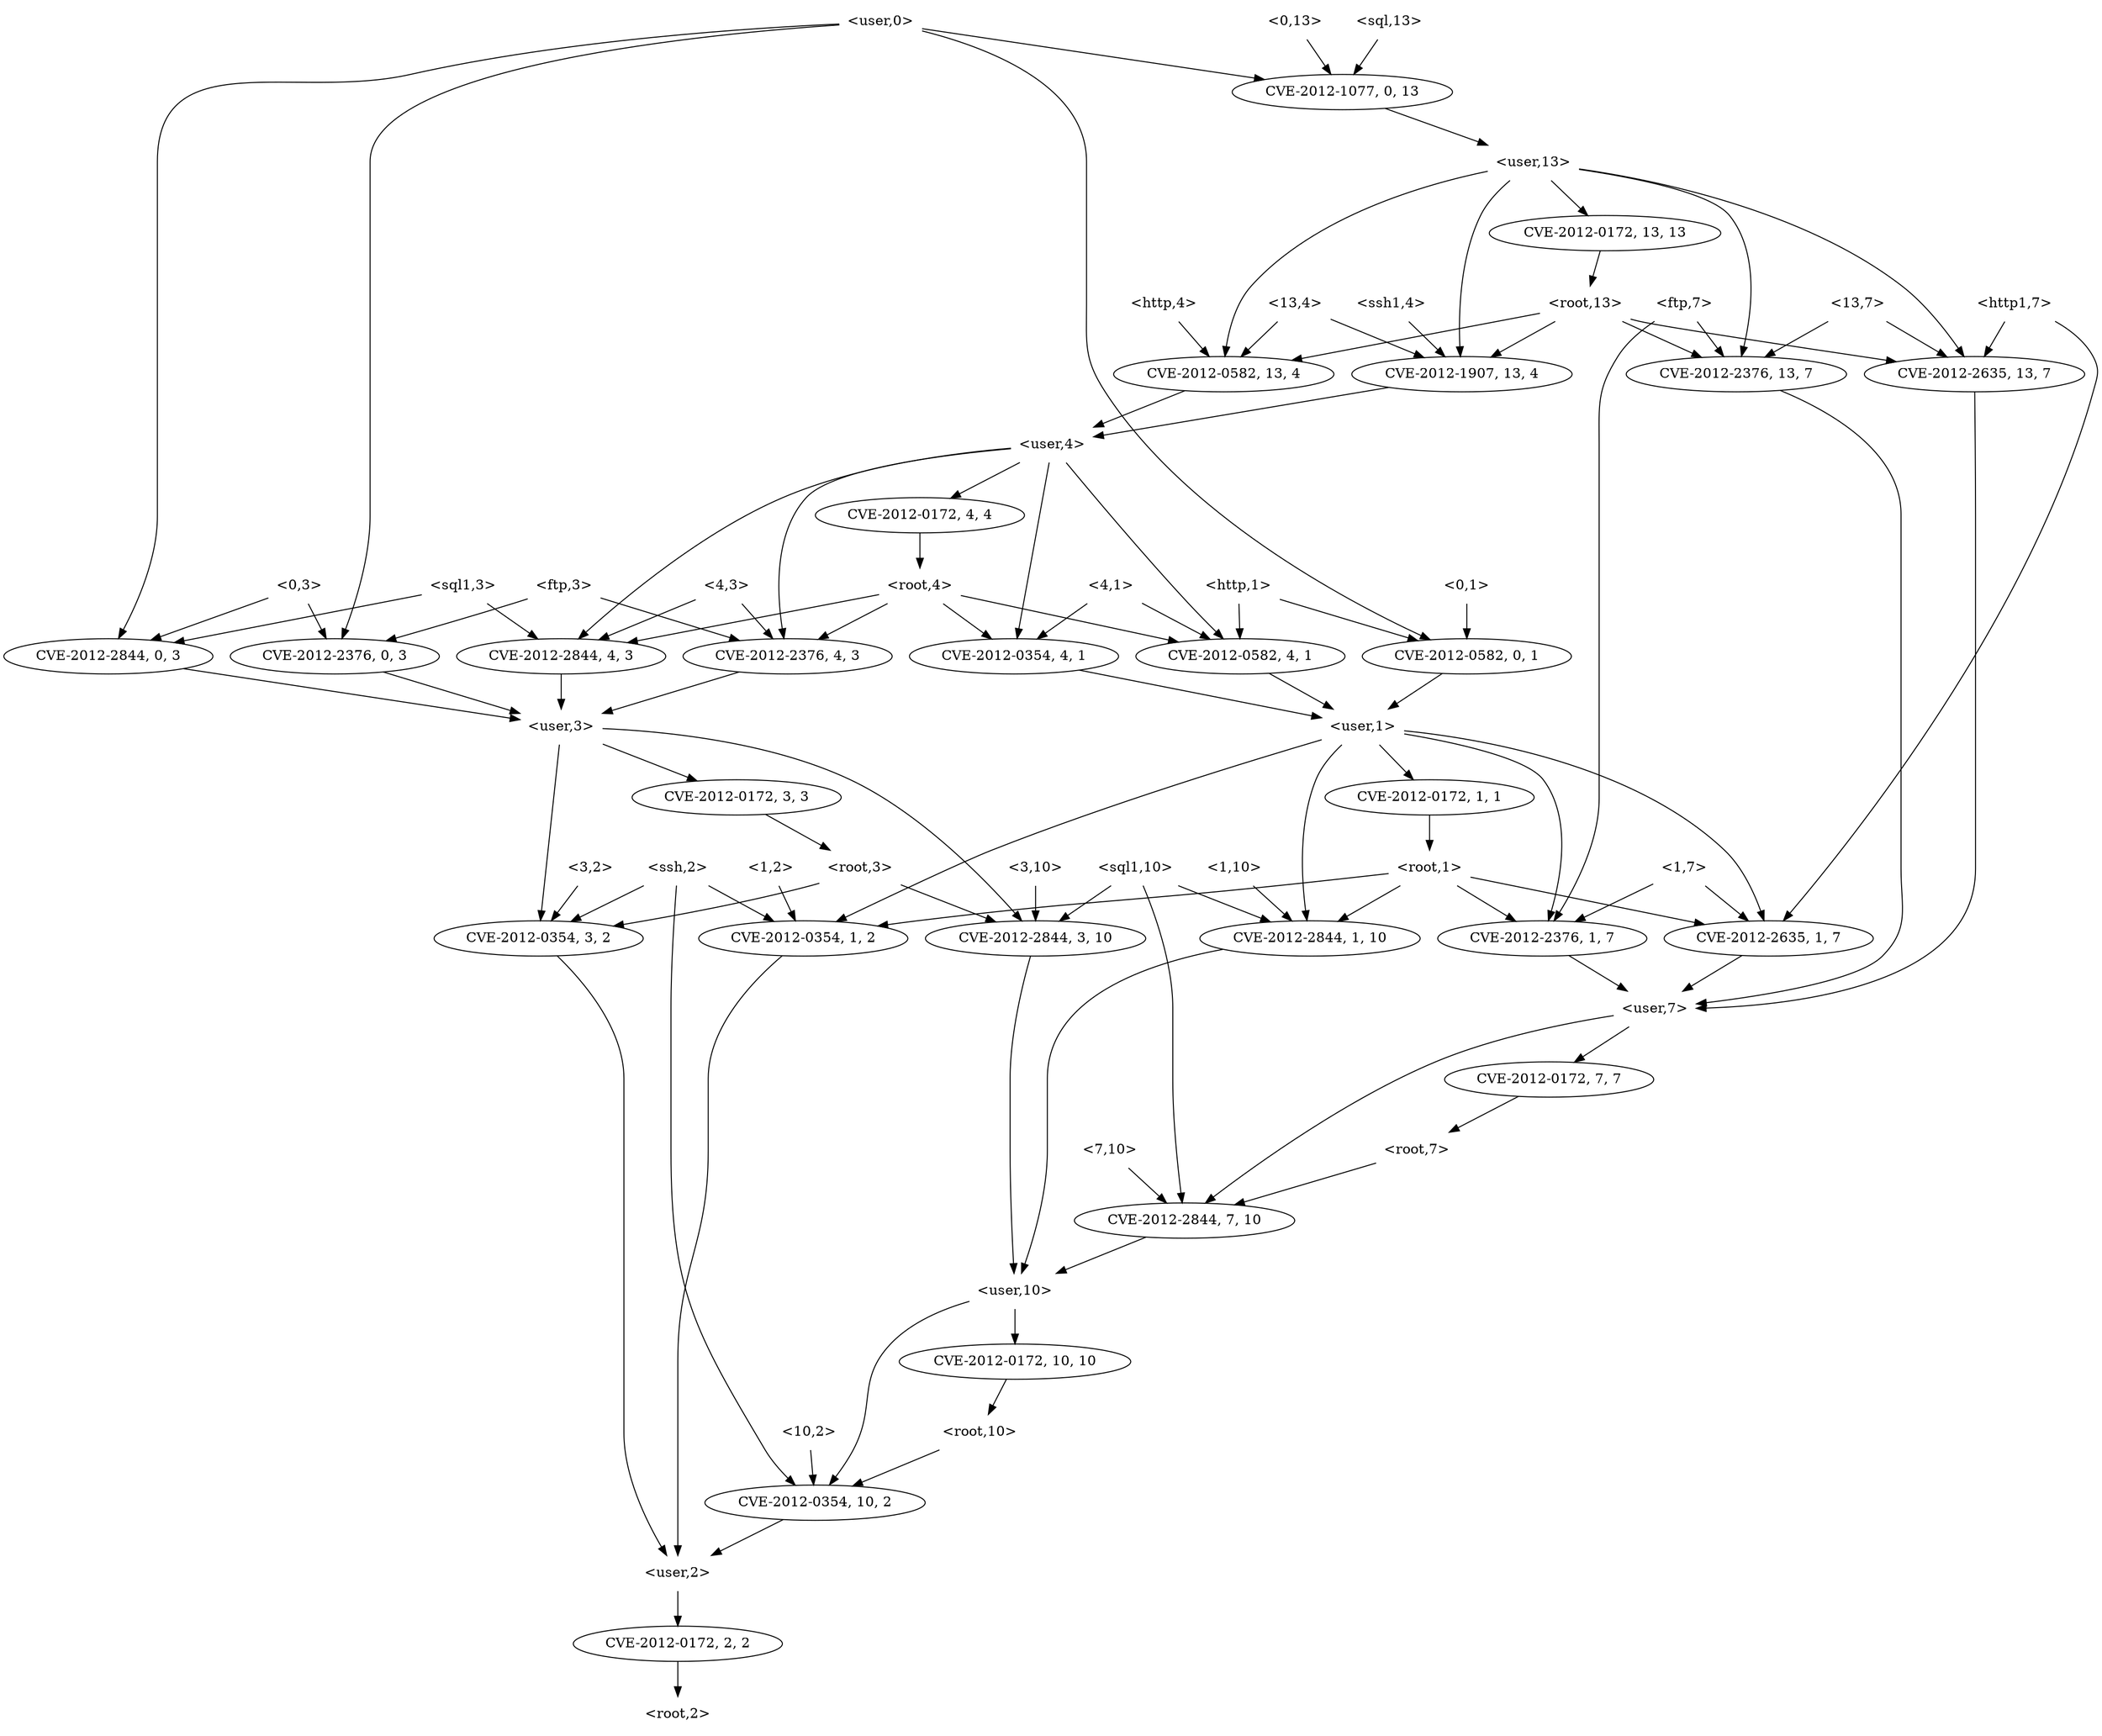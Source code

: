 strict digraph {
	graph [bb="0,0,1700,1764"];
	node [label="\N"];
	"<0,3>"	 [height=0.5,
		pos="248,1170",
		shape=plaintext,
		width=0.75];
	"<v_ftp,0,3>"	 [height=0.5,
		label=<CVE-2012-2376, 0, 3>,
		pos="88,1098",
		width=2.4499];
	"<0,3>" -> "<v_ftp,0,3>"	 [pos="e,123.42,1114.5 220.86,1157.1 196.75,1146.6 161.04,1131 132.72,1118.6"];
	"<v_sql1,0,3>"	 [height=0.5,
		label=<CVE-2012-2844, 0, 3>,
		pos="283,1098",
		width=2.4499];
	"<0,3>" -> "<v_sql1,0,3>"	 [pos="e,274.45,1116.1 256.65,1151.7 260.64,1143.7 265.45,1134.1 269.87,1125.3"];
	"<user,3>"	 [height=0.5,
		pos="478,1026",
		shape=plaintext,
		width=0.91667];
	"<v_ftp,0,3>" -> "<user,3>"	 [pos="e,444.65,1033 151.96,1085.5 231.72,1071.2 365.89,1047.1 434.6,1034.8"];
	"<v_sql1,0,3>" -> "<user,3>"	 [pos="e,444.95,1038.9 324.83,1082 357.39,1070.3 402.39,1054.1 435.19,1042.4"];
	"<v_http,4,1>"	 [height=0.5,
		label=<CVE-2012-0582, 4, 1>,
		pos="1100,1098",
		width=2.4499];
	"<user,1>"	 [height=0.5,
		pos="1100,1026",
		shape=plaintext,
		width=0.91667];
	"<v_http,4,1>" -> "<user,1>"	 [pos="e,1100,1044.1 1100,1079.7 1100,1072 1100,1062.7 1100,1054.1"];
	"<v_ftp,1,7>"	 [height=0.5,
		label=<CVE-2012-2376, 1, 7>,
		pos="1170,810",
		width=2.4499];
	"<user,1>" -> "<v_ftp,1,7>"	 [pos="e,1179.9,828.35 1133.3,1016.4 1155.6,1008.8 1183.3,995.11 1197,972 1222,929.85 1200.9,871.18 1184.6,837.54"];
	"<v_http1,1,7>"	 [height=0.5,
		label=<CVE-2012-2635, 1, 7>,
		pos="1365,810",
		width=2.4499];
	"<user,1>" -> "<v_http1,1,7>"	 [pos="e,1378.1,827.97 1133.2,1022.2 1196.5,1014.9 1333.2,989.07 1392,900 1404.7,880.77 1394.8,855.34 1383.7,836.58"];
	"<v_ssh,1,2>"	 [height=0.5,
		label=<CVE-2012-0354, 1, 2>,
		pos="486,810",
		width=2.4499];
	"<user,1>" -> "<v_ssh,1,2>"	 [pos="e,511.01,827.27 1066.7,1018.6 990.55,1003.5 798.47,961.75 647,900 601.11,881.29 551.69,852.56 519.89,832.83"];
	"<v_root,1,1>"	 [height=0.5,
		label=<CVE-2012-0172, 1, 1>,
		pos="1100,954",
		width=2.4499];
	"<user,1>" -> "<v_root,1,1>"	 [pos="e,1100,972.1 1100,1007.7 1100,999.98 1100,990.71 1100,982.11"];
	"<v_sql1,1,10>"	 [height=0.5,
		label=<CVE-2012-2844, 1, 10>,
		pos="927,810",
		width=2.5686];
	"<user,1>" -> "<v_sql1,1,10>"	 [pos="e,931.24,828.06 1066.9,1013.1 1046.4,1004.4 1020.6,990.71 1003,972 966.11,932.86 944.26,872.55 934.04,837.93"];
	"<root,3>"	 [height=0.5,
		pos="527,882",
		shape=plaintext,
		width=0.89583];
	"<v_ssh,3,2>"	 [height=0.5,
		label=<CVE-2012-0354, 3, 2>,
		pos="254,810",
		width=2.4499];
	"<root,3>" -> "<v_ssh,3,2>"	 [pos="e,316.98,822.63 494.63,867.3 491.4,866.12 488.15,864.99 485,864 432.9,847.59 372.71,833.95 326.84,824.62"];
	"<v_sql1,3,10>"	 [height=0.5,
		label=<CVE-2012-2844, 3, 10>,
		pos="685,810",
		width=2.5686];
	"<root,3>" -> "<v_sql1,3,10>"	 [pos="e,649.67,826.65 559.35,866.67 582.75,856.3 614.66,842.16 640.46,830.73"];
	"<user,2>"	 [height=0.5,
		pos="363,162",
		shape=plaintext,
		width=0.91667];
	"<v_ssh,3,2>" -> "<user,2>"	 [pos="e,355.31,180.09 269.06,792 289.9,766.66 325,716.61 325,667 325,667 325,667 325,305 325,263.63 340.23,217.72 351.41,189.61"];
	"<user,10>"	 [height=0.5,
		pos="690,450",
		shape=plaintext,
		width=1.0069];
	"<v_sql1,3,10>" -> "<user,10>"	 [pos="e,689.6,468.05 685.59,791.95 686.47,765.3 688,712.12 688,667 688,667 688,667 688,593 688,552.99 688.8,506.65 689.39,478.08"];
	"<0,1>"	 [height=0.5,
		pos="924,1170",
		shape=plaintext,
		width=0.75];
	"<v_http,0,1>"	 [height=0.5,
		label=<CVE-2012-0582, 0, 1>,
		pos="905,1098",
		width=2.4499];
	"<0,1>" -> "<v_http,0,1>"	 [pos="e,909.64,1116.1 919.3,1151.7 917.19,1143.9 914.64,1134.5 912.28,1125.8"];
	"<v_http,0,1>" -> "<user,1>"	 [pos="e,1067,1038.9 946.83,1082 979.39,1070.3 1024.4,1054.1 1057.2,1042.4"];
	"<user,3>" -> "<v_sql1,3,10>"	 [pos="e,672.26,827.9 511.11,1014.2 533.68,1005.5 563.14,991.56 584,972 624.54,933.99 616.78,910.63 647,864 653,854.74 659.95,844.84 666.24\
,836.14"];
	"<user,3>" -> "<v_ssh,3,2>"	 [pos="e,250.41,828.17 444.61,1016.8 394.44,1002.5 301.04,967.94 259,900 247.65,881.65 247.18,856.89 249.1,838.15"];
	"<v_root,3,3>"	 [height=0.5,
		label=<CVE-2012-0172, 3, 3>,
		pos="487,954",
		width=2.4499];
	"<user,3>" -> "<v_root,3,3>"	 [pos="e,484.8,972.1 480.22,1007.7 481.22,999.98 482.41,990.71 483.51,982.11"];
	"<13,4>"	 [height=0.5,
		pos="810,1458",
		shape=plaintext,
		width=0.78472];
	"<v_ssh1,13,4>"	 [height=0.5,
		label=<CVE-2012-1907, 13, 4>,
		pos="882,1386",
		width=2.5686];
	"<13,4>" -> "<v_ssh1,13,4>"	 [pos="e,864.66,1403.9 827.8,1439.7 836.67,1431.1 847.54,1420.5 857.22,1411.1"];
	"<v_http,13,4>"	 [height=0.5,
		label=<CVE-2012-0582, 13, 4>,
		pos="678,1386",
		width=2.5686];
	"<13,4>" -> "<v_http,13,4>"	 [pos="e,708.57,1403.2 781.68,1442 762.94,1432 738.11,1418.9 717.44,1407.9"];
	"<user,4>"	 [height=0.5,
		pos="789,1314",
		shape=plaintext,
		width=0.91667];
	"<v_ssh1,13,4>" -> "<user,4>"	 [pos="e,811.85,1332.2 859.96,1368.4 848.06,1359.5 833.18,1348.3 820.12,1338.4"];
	"<v_http,13,4>" -> "<user,4>"	 [pos="e,761.98,1332 704.02,1368.6 718.73,1359.3 737.33,1347.6 753.37,1337.5"];
	"<v_root,2,2>"	 [height=0.5,
		label=<CVE-2012-0172, 2, 2>,
		pos="363,90",
		width=2.4499];
	"<user,2>" -> "<v_root,2,2>"	 [pos="e,363,108.1 363,143.7 363,135.98 363,126.71 363,118.11"];
	"<v_ftp,13,7>"	 [height=0.5,
		label=<CVE-2012-2376, 13, 7>,
		pos="1086,1386",
		width=2.5686];
	"<user,7>"	 [height=0.5,
		pos="1169,738",
		shape=plaintext,
		width=0.91667];
	"<v_ftp,13,7>" -> "<user,7>"	 [pos="e,1135.8,753.99 1064.8,1368.4 1004.4,1320.6 834.05,1181.5 808,1116 802.09,1101.1 802.19,1094.9 808,1080 839.61,998.98 1004.6,845.71\
 1073,792 1089.3,779.2 1109.1,767.71 1126.5,758.72"];
	"<v_sql1,7,10>"	 [height=0.5,
		label=<CVE-2012-2844, 7, 10>,
		pos="974,522",
		width=2.5686];
	"<user,7>" -> "<v_sql1,7,10>"	 [pos="e,987.32,540.06 1135.9,728.55 1111.1,720.69 1077.7,706.7 1056,684 1020,646.43 1036,621.58 1011,576 1005.8,566.56 999.32,556.74 993.22\
,548.16"];
	"<v_root,7,7>"	 [height=0.5,
		label=<CVE-2012-0172, 7, 7>,
		pos="1153,666",
		width=2.4499];
	"<user,7>" -> "<v_root,7,7>"	 [pos="e,1156.9,684.1 1165,719.7 1163.3,711.98 1161.2,702.71 1159.2,694.11"];
	"<1,10>"	 [height=0.5,
		pos="889,882",
		shape=plaintext,
		width=0.78472];
	"<1,10>" -> "<v_sql1,1,10>"	 [pos="e,917.71,828.1 898.39,863.7 902.76,855.64 908.06,845.89 912.9,836.98"];
	"<v_sql1,1,10>" -> "<user,10>"	 [pos="e,726.36,464.14 911.09,792.15 889.08,767 852,717.18 852,667 852,667 852,667 852,593 852,530.76 783.55,489.44 735.64,468.14"];
	"<v_sql1,7,10>" -> "<user,10>"	 [pos="e,726.46,459.99 918.91,507.42 865.79,494.33 786.3,474.74 736.34,462.42"];
	"<root,7>"	 [height=0.5,
		pos="1124,594",
		shape=plaintext,
		width=0.89583];
	"<v_root,7,7>" -> "<root,7>"	 [pos="e,1131.2,612.28 1146,648.05 1142.7,640.18 1138.8,630.62 1135.1,621.79"];
	"<v_root,3,3>" -> "<root,3>"	 [pos="e,517.13,900.28 496.68,936.05 501.28,928.01 506.88,918.2 512.01,909.23"];
	"<v_ftp,4,3>"	 [height=0.5,
		label=<CVE-2012-2376, 4, 3>,
		pos="478,1098",
		width=2.4499];
	"<v_ftp,4,3>" -> "<user,3>"	 [pos="e,478,1044.1 478,1079.7 478,1072 478,1062.7 478,1054.1"];
	"<root,2>"	 [height=0.5,
		pos="363,18",
		shape=plaintext,
		width=0.89583];
	"<v_root,2,2>" -> "<root,2>"	 [pos="e,363,36.104 363,71.697 363,63.983 363,54.712 363,46.112"];
	"<root,1>"	 [height=0.5,
		pos="1100,882",
		shape=plaintext,
		width=0.89583];
	"<root,1>" -> "<v_ftp,1,7>"	 [pos="e,1152.9,828.1 1117.3,863.7 1125.9,855.14 1136.3,844.66 1145.7,835.3"];
	"<root,1>" -> "<v_http1,1,7>"	 [pos="e,1313.1,824.71 1132.5,872.42 1174.9,861.21 1250,841.37 1303.4,827.28"];
	"<root,1>" -> "<v_ssh,1,2>"	 [pos="e,548.77,822.67 1067.4,877.8 961.5,867.36 630.93,834.65 583,828 575.11,826.91 566.89,825.65 558.71,824.32"];
	"<root,1>" -> "<v_sql1,1,10>"	 [pos="e,965.12,826.43 1067.5,867.83 1041.2,857.22 1004,842.15 974.42,830.19"];
	"<v_ftp,1,7>" -> "<user,7>"	 [pos="e,1169.2,756.1 1169.8,791.7 1169.6,783.98 1169.5,774.71 1169.4,766.11"];
	"<v_http1,1,7>" -> "<user,7>"	 [pos="e,1202.2,750.86 1323,793.98 1290.2,782.3 1245,766.14 1212,754.37"];
	"<v_ssh,1,2>" -> "<user,2>"	 [pos="e,363,180.05 475.51,791.85 445.77,741.5 363,589.01 363,451 363,451 363,451 363,305 363,265 363,218.65 363,190.08"];
	"<user,13>"	 [height=0.5,
		pos="1060,1602",
		shape=plaintext,
		width=1.0069];
	"<user,13>" -> "<v_ssh1,13,4>"	 [pos="e,877.35,1404.2 1023.5,1600.8 984.26,1598.3 923.18,1587.9 892,1548 861.98,1509.6 868.15,1449 875.18,1414.2"];
	"<v_root,13,13>"	 [height=0.5,
		label=<CVE-2012-0172, 13, 13>,
		pos="998,1530",
		width=2.7013];
	"<user,13>" -> "<v_root,13,13>"	 [pos="e,1013.1,1548.1 1044.7,1583.7 1037.2,1575.3 1028.2,1565.1 1020,1555.9"];
	"<user,13>" -> "<v_ftp,13,7>"	 [pos="e,1092.8,1404 1079.5,1583.9 1088.8,1574.4 1099,1561.7 1104,1548 1120.3,1502.9 1106.9,1446.4 1096.1,1413.8"];
	"<user,13>" -> "<v_http,13,4>"	 [pos="e,694.38,1403.8 1023.4,1594.8 984.33,1587.2 921.14,1572.3 871,1548 822.04,1524.3 813.84,1510.8 772,1476 747.05,1455.3 720.34,1429.6\
 701.8,1411.2"];
	"<v_http1,13,7>"	 [height=0.5,
		label=<CVE-2012-2635, 13, 7>,
		pos="1328,1386",
		width=2.5686];
	"<user,13>" -> "<v_http1,13,7>"	 [pos="e,1327.6,1404.3 1096.4,1592.6 1150.3,1578.2 1250.8,1543.6 1305,1476 1319,1458.5 1324.6,1433.5 1326.7,1414.4"];
	"<root,13>"	 [height=0.5,
		pos="1022,1458",
		shape=plaintext,
		width=1];
	"<v_root,13,13>" -> "<root,13>"	 [pos="e,1016.1,1476.1 1003.9,1511.7 1006.6,1503.9 1009.8,1494.5 1012.8,1485.8"];
	"<v_http1,13,7>" -> "<user,7>"	 [pos="e,1202.3,740.67 1345.6,1368.1 1387,1326.6 1487,1214.3 1487,1099 1487,1099 1487,1099 1487,881 1487,839.91 1492.4,819.64 1462,792 \
1426,759.31 1284.9,746.05 1212.4,741.31"];
	"<13,7>"	 [height=0.5,
		pos="1268,1458",
		shape=plaintext,
		width=0.78472];
	"<13,7>" -> "<v_ftp,13,7>"	 [pos="e,1126.8,1402.2 1239.6,1445.4 1235,1443.6 1230.4,1441.7 1226,1440 1196.4,1428.4 1163,1415.8 1136.3,1405.7"];
	"<13,7>" -> "<v_http1,13,7>"	 [pos="e,1313.3,1404.1 1282.8,1439.7 1290,1431.3 1298.8,1421.1 1306.7,1411.9"];
	"<1,7>"	 [height=0.5,
		pos="1356,882",
		shape=plaintext,
		width=0.75];
	"<1,7>" -> "<v_ftp,1,7>"	 [pos="e,1212.1,825.84 1328.7,869.5 1324.2,867.63 1319.5,865.74 1315,864 1284.2,851.98 1249.4,839.23 1221.6,829.25"];
	"<1,7>" -> "<v_http1,1,7>"	 [pos="e,1362.8,828.1 1358.2,863.7 1359.2,855.98 1360.4,846.71 1361.5,838.11"];
	"<v_root,1,1>" -> "<root,1>"	 [pos="e,1100,900.1 1100,935.7 1100,927.98 1100,918.71 1100,910.11"];
	"<http,4>"	 [height=0.5,
		pos="678,1458",
		shape=plaintext,
		width=0.89583];
	"<http,4>" -> "<v_http,13,4>"	 [pos="e,678,1404.1 678,1439.7 678,1432 678,1422.7 678,1414.1"];
	"<http1,7>"	 [height=0.5,
		pos="1408,1458",
		shape=plaintext,
		width=0.97917];
	"<http1,7>" -> "<v_http1,1,7>"	 [pos="e,1383.2,827.9 1416.3,1440 1428.3,1413.8 1449,1361.7 1449,1315 1449,1315 1449,1315 1449,953 1449,906.34 1415,861.55 1390.2,835.16"];
	"<http1,7>" -> "<v_http1,13,7>"	 [pos="e,1347,1403.6 1388.2,1439.7 1378.1,1430.8 1365.6,1419.9 1354.7,1410.3"];
	"<3,2>"	 [height=0.5,
		pos="295,882",
		shape=plaintext,
		width=0.75];
	"<3,2>" -> "<v_ssh,3,2>"	 [pos="e,264.02,828.1 284.87,863.7 280.15,855.64 274.44,845.89 269.22,836.98"];
	"<v_sql,0,13>"	 [height=0.5,
		label=<CVE-2012-1077, 0, 13>,
		pos="1608,1674",
		width=2.5686];
	"<v_sql,0,13>" -> "<user,13>"	 [pos="e,1096.5,1607.7 1533,1663.4 1418,1648.7 1201.5,1621.1 1106.6,1609"];
	"<sql,13>"	 [height=0.5,
		pos="1648,1746",
		shape=plaintext,
		width=0.91667];
	"<sql,13>" -> "<v_sql,0,13>"	 [pos="e,1617.8,1692.1 1638.1,1727.7 1633.5,1719.6 1627.9,1709.9 1622.8,1701"];
	"<root,10>"	 [height=0.5,
		pos="565,306",
		shape=plaintext,
		width=1];
	"<v_ssh,10,2>"	 [height=0.5,
		label=<CVE-2012-0354, 10, 2>,
		pos="484,234",
		width=2.5686];
	"<root,10>" -> "<v_ssh,10,2>"	 [pos="e,503.23,251.62 544.98,287.7 534.72,278.84 522.09,267.92 510.99,258.33"];
	"<v_ssh,10,2>" -> "<user,2>"	 [pos="e,392.6,180.12 455.94,216.76 439.77,207.41 419.21,195.52 401.54,185.29"];
	"<0,13>"	 [height=0.5,
		pos="1568,1746",
		shape=plaintext,
		width=0.78472];
	"<0,13>" -> "<v_sql,0,13>"	 [pos="e,1598.2,1692.1 1577.9,1727.7 1582.5,1719.6 1588.1,1709.9 1593.2,1701"];
	"<user,10>" -> "<v_ssh,10,2>"	 [pos="e,532.54,249.39 688.83,431.79 687.01,413.24 682.42,383.26 671,360 652.51,322.36 643.81,312.81 610,288 589.66,273.07 564.48,261.4\
 542,252.86"];
	"<v_root,10,10>"	 [height=0.5,
		label=<CVE-2012-0172, 10, 10>,
		pos="565,378",
		width=2.7013];
	"<user,10>" -> "<v_root,10,10>"	 [pos="e,593.97,395.23 659.42,431.88 642.43,422.36 621.15,410.44 603.09,400.33"];
	"<10,2>"	 [height=0.5,
		pos="482,306",
		shape=plaintext,
		width=0.78472];
	"<10,2>" -> "<v_ssh,10,2>"	 [pos="e,483.51,252.1 482.49,287.7 482.71,279.98 482.98,270.71 483.23,262.11"];
	"<root,4>"	 [height=0.5,
		pos="770,1170",
		shape=plaintext,
		width=0.89583];
	"<v_ssh,4,1>"	 [height=0.5,
		label=<CVE-2012-0354, 4, 1>,
		pos="1295,1098",
		width=2.4499];
	"<root,4>" -> "<v_ssh,4,1>"	 [pos="e,1231.6,1110.5 802.27,1164.1 825.97,1160.6 858.96,1155.8 888,1152 1025.1,1134.1 1060.2,1135.8 1197,1116 1205,1114.8 1213.3,1113.6\
 1221.5,1112.2"];
	"<v_sql1,4,3>"	 [height=0.5,
		label=<CVE-2012-2844, 4, 3>,
		pos="673,1098",
		width=2.4499];
	"<root,4>" -> "<v_sql1,4,3>"	 [pos="e,696.03,1115.6 746.02,1151.7 733.39,1142.6 717.73,1131.3 704.17,1121.5"];
	"<root,4>" -> "<v_http,4,1>"	 [pos="e,1041.2,1111.5 802.54,1162.1 855.39,1150.9 961.01,1128.5 1031.1,1113.6"];
	"<root,4>" -> "<v_ftp,4,3>"	 [pos="e,532.88,1112.2 737.64,1161.2 690.8,1150 603.12,1129 542.71,1114.5"];
	"<v_ssh,4,1>" -> "<user,1>"	 [pos="e,1133,1038.9 1253.2,1082 1220.6,1070.3 1175.6,1054.1 1142.8,1042.4"];
	"<v_sql1,4,3>" -> "<user,3>"	 [pos="e,511.05,1038.9 631.17,1082 598.61,1070.3 553.61,1054.1 520.81,1042.4"];
	"<root,7>" -> "<v_sql1,7,10>"	 [pos="e,1007.8,538.77 1091.5,577.81 1069.6,567.62 1040.6,554.1 1016.9,543.03"];
	"<ssh,2>"	 [height=0.5,
		pos="371,882",
		shape=plaintext,
		width=0.84028];
	"<ssh,2>" -> "<v_ssh,1,2>"	 [pos="e,459.34,827.23 399.13,863.88 414.62,854.45 433.99,842.66 450.5,832.61"];
	"<ssh,2>" -> "<v_ssh,10,2>"	 [pos="e,465.99,251.94 370.8,863.95 370.51,837.29 370,784.12 370,739 370,739 370,739 370,665 370,568.9 401,547.1 401,451 401,451 401,451\
 401,377 401,330.48 434.62,285.66 459.06,259.22"];
	"<ssh,2>" -> "<v_ssh,3,2>"	 [pos="e,281.12,827.23 342.38,863.88 326.62,854.45 306.92,842.66 290.11,832.61"];
	"<7,10>"	 [height=0.5,
		pos="974,594",
		shape=plaintext,
		width=0.78472];
	"<7,10>" -> "<v_sql1,7,10>"	 [pos="e,974,540.1 974,575.7 974,567.98 974,558.71 974,550.11"];
	"<v_root,4,4>"	 [height=0.5,
		label=<CVE-2012-0172, 4, 4>,
		pos="789,1242",
		width=2.4499];
	"<v_root,4,4>" -> "<root,4>"	 [pos="e,774.64,1188.1 784.3,1223.7 782.19,1215.9 779.64,1206.5 777.28,1197.8"];
	"<sql1,10>"	 [height=0.5,
		pos="806,882",
		shape=plaintext,
		width=1.0069];
	"<sql1,10>" -> "<v_sql1,7,10>"	 [pos="e,930.74,537.97 806,863.95 806,837.29 806,784.11 806,739 806,739 806,739 806,665 806,603.65 872.16,563.38 921.44,541.89"];
	"<sql1,10>" -> "<v_sql1,3,10>"	 [pos="e,713.05,827.23 776.4,863.88 759.96,854.36 739.35,842.44 721.87,832.33"];
	"<sql1,10>" -> "<v_sql1,1,10>"	 [pos="e,898.95,827.23 835.6,863.88 852.04,854.36 872.65,842.44 890.13,832.33"];
	"<3,10>"	 [height=0.5,
		pos="685,882",
		shape=plaintext,
		width=0.78472];
	"<3,10>" -> "<v_sql1,3,10>"	 [pos="e,685,828.1 685,863.7 685,855.98 685,846.71 685,838.11"];
	"<http,1>"	 [height=0.5,
		pos="1002,1170",
		shape=plaintext,
		width=0.89583];
	"<http,1>" -> "<v_http,0,1>"	 [pos="e,928.03,1115.6 978.02,1151.7 965.39,1142.6 949.73,1131.3 936.17,1121.5"];
	"<http,1>" -> "<v_http,4,1>"	 [pos="e,1076.9,1115.5 1026,1151.9 1038.8,1142.7 1054.8,1131.3 1068.7,1121.4"];
	"<v_root,10,10>" -> "<root,10>"	 [pos="e,565,324.1 565,359.7 565,351.98 565,342.71 565,334.11"];
	"<root,13>" -> "<v_ssh1,13,4>"	 [pos="e,913.97,1403 987.75,1439.9 968.24,1430.1 943.65,1417.8 923.1,1407.6"];
	"<root,13>" -> "<v_ftp,13,7>"	 [pos="e,1070.4,1404.1 1037.8,1439.7 1045.6,1431.2 1055,1420.9 1063.5,1411.6"];
	"<root,13>" -> "<v_http,13,4>"	 [pos="e,745.68,1398.3 985.84,1442.7 982.87,1441.7 979.9,1440.8 977,1440 955.98,1434.2 837.27,1413.8 755.91,1400"];
	"<root,13>" -> "<v_http1,13,7>"	 [pos="e,1270.5,1400.1 1058,1448.8 1107.7,1437.4 1198.3,1416.7 1260.7,1402.4"];
	"<sql1,3>"	 [height=0.5,
		pos="540,1170",
		shape=plaintext,
		width=0.91667];
	"<sql1,3>" -> "<v_sql1,4,3>"	 [pos="e,642.62,1115 572.54,1151.9 590.99,1142.2 614.22,1129.9 633.69,1119.7"];
	"<sql1,3>" -> "<v_sql1,0,3>"	 [pos="e,333.64,1112.8 506.93,1160 465.75,1148.8 394.62,1129.4 343.56,1115.5"];
	"<4,3>"	 [height=0.5,
		pos="618,1170",
		shape=plaintext,
		width=0.75];
	"<4,3>" -> "<v_sql1,4,3>"	 [pos="e,659.56,1116.1 631.6,1151.7 638.12,1143.4 646.07,1133.3 653.25,1124.1"];
	"<4,3>" -> "<v_ftp,4,3>"	 [pos="e,509.66,1114.8 590.67,1155.3 570.25,1145.1 541.99,1131 518.89,1119.4"];
	"<ssh1,4>"	 [height=0.5,
		pos="934,1458",
		shape=plaintext,
		width=0.94444];
	"<ssh1,4>" -> "<v_ssh1,13,4>"	 [pos="e,894.71,1404.1 921.15,1439.7 914.97,1431.4 907.46,1421.3 900.68,1412.1"];
	"<4,1>"	 [height=0.5,
		pos="1118,1170",
		shape=plaintext,
		width=0.75];
	"<4,1>" -> "<v_ssh,4,1>"	 [pos="e,1255.3,1114.2 1145.3,1157.6 1149.9,1155.7 1154.6,1153.8 1159,1152 1187.7,1140.5 1219.9,1127.9 1245.8,1117.9"];
	"<4,1>" -> "<v_http,4,1>"	 [pos="e,1104.4,1116.1 1113.6,1151.7 1111.5,1143.9 1109.1,1134.5 1106.9,1125.8"];
	"<user,0>"	 [height=0.5,
		pos="961,1746",
		shape=plaintext,
		width=0.91667];
	"<user,0>" -> "<v_sql,0,13>"	 [pos="e,1540.4,1686.4 994.26,1742.4 1079,1735.7 1309.7,1716.6 1501,1692 1510.5,1690.8 1520.4,1689.4 1530.3,1687.9"];
	"<user,0>" -> "<v_http,0,1>"	 [pos="e,894.39,1115.9 994.3,1743.2 1109.9,1736.2 1487,1705.5 1487,1603 1487,1603 1487,1603 1487,1457 1487,1299.5 1191.1,1236.1 1153,1224\
 1096.4,1206 927.09,1232.8 888,1188 872.97,1170.8 880.47,1144.5 889.77,1124.9"];
	"<user,0>" -> "<v_ftp,0,3>"	 [pos="e,95.083,1116.2 927.89,1743 772.49,1732.9 123,1686.1 123,1603 123,1603 123,1603 123,1241 123,1199.8 108.97,1153.9 98.673,1125.7"];
	"<user,0>" -> "<v_sql1,0,3>"	 [pos="e,320.57,1114.4 927.7,1743.2 812.07,1736.2 435,1705.5 435,1603 435,1603 435,1603 435,1241 435,1182.7 374.5,1141.4 329.84,1118.9"];
	"<user,4>" -> "<v_ssh,4,1>"	 [pos="e,1271.8,1115.4 822.13,1304.9 860.15,1295.4 924.18,1278.5 978,1260 1057.9,1232.5 1078.9,1226.7 1154,1188 1193,1167.9 1235.3,1140.4\
 1263.2,1121.3"];
	"<user,4>" -> "<v_sql1,4,3>"	 [pos="e,670.23,1116.3 755.62,1303.6 733.85,1295.6 706.82,1281.9 692,1260 664.85,1219.8 665.64,1160.8 669.06,1126.5"];
	"<user,4>" -> "<v_root,4,4>"	 [pos="e,789,1260.1 789,1295.7 789,1288 789,1278.7 789,1270.1"];
	"<user,4>" -> "<v_http,4,1>"	 [pos="e,1092.6,1116 822.4,1303.1 874.4,1286.3 975.75,1248.1 1043,1188 1062.7,1170.4 1078.2,1144.5 1088.1,1125.2"];
	"<user,4>" -> "<v_ftp,4,3>"	 [pos="e,477.44,1116.1 755.7,1308.6 694.74,1298.8 565.27,1269 498,1188 483.72,1170.8 479.11,1145.5 477.84,1126.3"];
	"<1,2>"	 [height=0.5,
		pos="449,882",
		shape=plaintext,
		width=0.75];
	"<1,2>" -> "<v_ssh,1,2>"	 [pos="e,476.96,828.1 458.15,863.7 462.4,855.64 467.56,845.89 472.27,836.98"];
	"<ftp,7>"	 [height=0.5,
		pos="1188,1458",
		shape=plaintext,
		width=0.8125];
	"<ftp,7>" -> "<v_ftp,1,7>"	 [pos="e,1191.4,827.61 1194.3,1439.8 1201.2,1421.6 1213,1392.1 1226,1368 1295.9,1237.9 1441.7,1219.1 1392,1080 1353.4,971.97 1250.3,876.51\
 1199.4,834.18"];
	"<ftp,7>" -> "<v_ftp,13,7>"	 [pos="e,1110,1403.5 1163,1439.9 1149.7,1430.7 1133,1419.3 1118.6,1409.4"];
	"<ftp,3>"	 [height=0.5,
		pos="335,1170",
		shape=plaintext,
		width=0.8125];
	"<ftp,3>" -> "<v_ftp,0,3>"	 [pos="e,141.06,1112.5 305.7,1158.9 298.62,1156.6 291.06,1154.1 284,1152 239.85,1138.7 189.65,1125.1 151.1,1115.1"];
	"<ftp,3>" -> "<v_ftp,4,3>"	 [pos="e,445.77,1114.8 364.28,1154.7 385.11,1144.5 413.38,1130.6 436.53,1119.3"];
}
